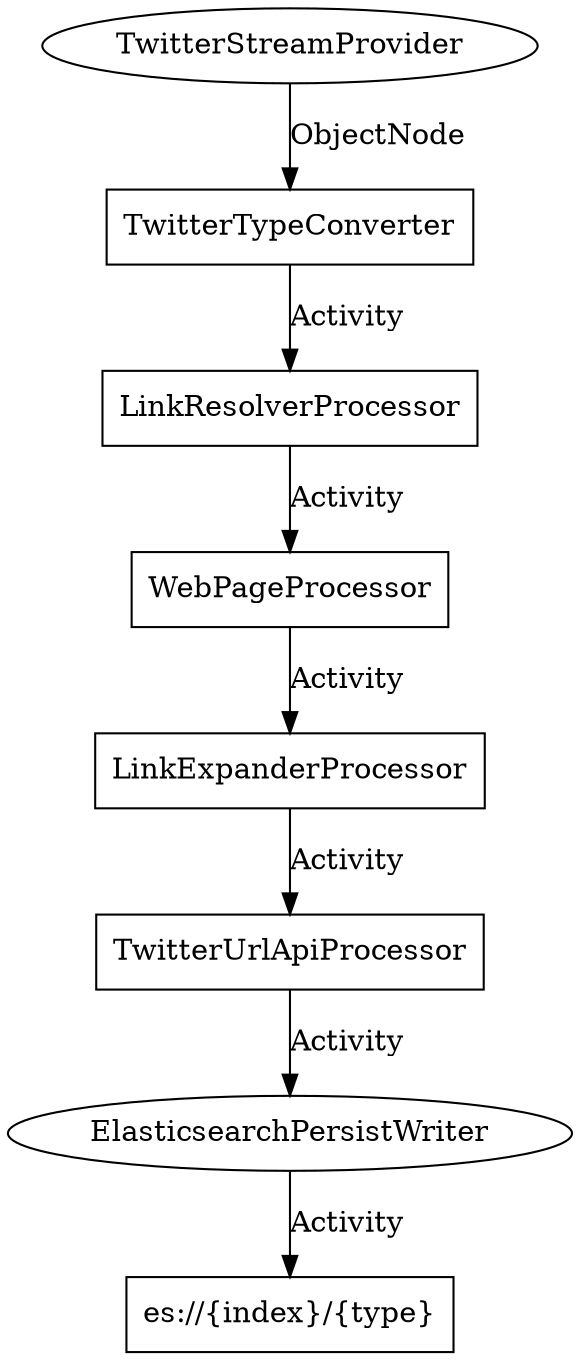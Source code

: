 digraph g {

  //providers
  TwitterStreamProvider [label="TwitterStreamProvider",shape=ellipse,URL="https://github.com/apache/incubator-streams/blob/master/streams-contrib/streams-provider-twitter/src/main/java/org/apache/streams/twitter/provider/TwitterStreamProvider.java"];

  //processors
  TwitterTypeConverter [label="TwitterTypeConverter",shape=box,URL="https://github.com/apache/incubator-streams/blob/master/streams-contrib/streams-provider-twitter/src/main/java/org/apache/streams/twitter/processor/TwitterTypeConverter.java"];
  
  LinkResolverProcessor [label="LinkResolverProcessor",shape=box,URL="https://github.com/apache/incubator-streams/blob/master/streams-contrib/streams-processor-url/src/main/java/org/apache/streams/twitter/processor/LinkResolverProcessor.java"];
  
  WebPageProcessor [label="WebPageProcessor",shape=box,URL="https://github.com/apache/incubator-streams/blob/master/streams-contrib/streams-processor-url/src/main/java/org/apache/streams/urls/processor/WebPageProcessor.java"];
  
  LinkExpanderProcessor [label="LinkExpanderProcessor",shape=box,URL="https://github.com/apache/incubator-streams/blob/master/streams-contrib/streams-processor-url/src/main/java/org/apache/streams/twitter/processor/LinkExpanderProcessor.java"];
  
  TwitterUrlApiProcessor [label="TwitterUrlApiProcessor",shape=box,URL="https://github.com/apache/incubator-streams/blob/master/streams-contrib/streams-provider-twitter/src/main/java/org/apache/streams/twitter/processor/TwitterUrlApiProcessor.java"];
  
  //persisters
  ElasticsearchPersistWriter [label="ElasticsearchPersistWriter",shape=ellipse,URL="https://github.com/apache/incubator-streams/blob/master/streams-contrib/streams-persist-elasticsearch/src/main/java/org/apache/streams/elasticsearch/ElasticsearchPersistWriter.java"];
  
  //data
  es [label="es://{index}/{type}",shape=box];
  
  //stream
  TwitterStreamProvider -> TwitterTypeConverter [label="ObjectNode"];
  TwitterTypeConverter -> LinkResolverProcessor [label="Activity",URL="https://github.com/apache/incubator-streams/blob/master/streams-pojo/src/main/jsonschema/org/apache/streams/pojo/json/activity.json"];
  LinkResolverProcessor -> WebPageProcessor [label="Activity",URL="https://github.com/apache/incubator-streams/blob/master/streams-pojo/src/main/jsonschema/org/apache/streams/pojo/json/activity.json"];
  WebPageProcessor -> LinkExpanderProcessor [label="Activity",URL="https://github.com/apache/incubator-streams/blob/master/streams-pojo/src/main/jsonschema/org/apache/streams/pojo/json/activity.json"];
  LinkExpanderProcessor -> TwitterUrlApiProcessor [label="Activity",URL="https://github.com/apache/incubator-streams/blob/master/streams-pojo/src/main/jsonschema/org/apache/streams/pojo/json/activity.json"];
  TwitterUrlApiProcessor -> ElasticsearchPersistWriter [label="Activity",URL="https://github.com/apache/incubator-streams/blob/master/streams-pojo/src/main/jsonschema/org/apache/streams/pojo/json/activity.json"];
  
  ElasticsearchPersistWriter -> es [label="Activity",URL="https://github.com/apache/incubator-streams/blob/master/streams-pojo/src/main/jsonschema/org/apache/streams/pojo/json/activity.json"];
  
}